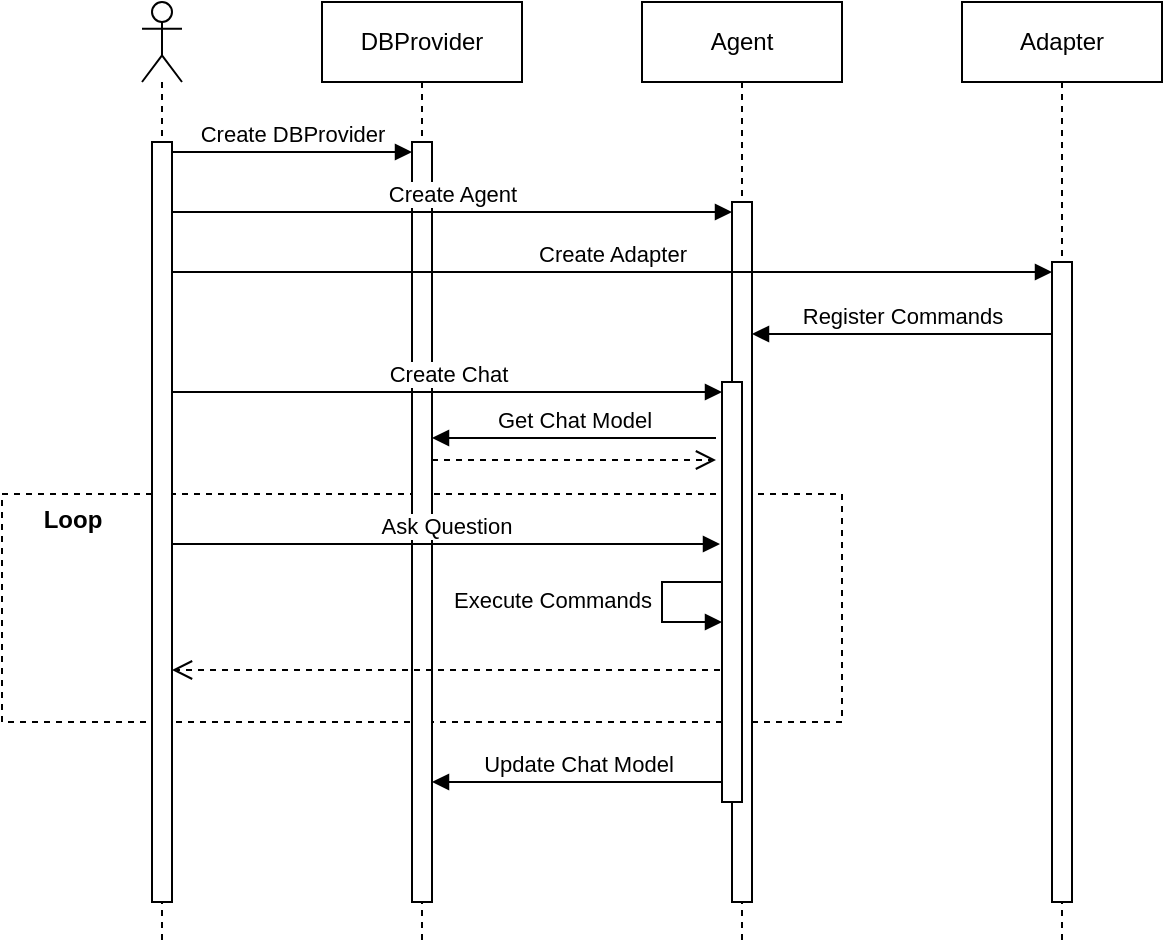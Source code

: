 <mxfile version="26.3.0">
  <diagram name="Seite-1" id="_BE2GRCPXfkcAuMfUSef">
    <mxGraphModel dx="2066" dy="1157" grid="1" gridSize="10" guides="1" tooltips="1" connect="1" arrows="1" fold="1" page="1" pageScale="1" pageWidth="827" pageHeight="1169" math="0" shadow="0">
      <root>
        <mxCell id="0" />
        <mxCell id="1" parent="0" />
        <mxCell id="Y28w9YVnGsoi671vJIPO-21" value="" style="rounded=0;whiteSpace=wrap;html=1;fillColor=none;dashed=1;" vertex="1" parent="1">
          <mxGeometry x="480" y="696" width="420" height="114" as="geometry" />
        </mxCell>
        <mxCell id="Y28w9YVnGsoi671vJIPO-1" value="" style="shape=umlLifeline;perimeter=lifelinePerimeter;whiteSpace=wrap;html=1;container=1;dropTarget=0;collapsible=0;recursiveResize=0;outlineConnect=0;portConstraint=eastwest;newEdgeStyle={&quot;curved&quot;:0,&quot;rounded&quot;:0};participant=umlActor;" vertex="1" parent="1">
          <mxGeometry x="550" y="450" width="20" height="470" as="geometry" />
        </mxCell>
        <mxCell id="Y28w9YVnGsoi671vJIPO-9" value="" style="html=1;points=[[0,0,0,0,5],[0,1,0,0,-5],[1,0,0,0,5],[1,1,0,0,-5]];perimeter=orthogonalPerimeter;outlineConnect=0;targetShapes=umlLifeline;portConstraint=eastwest;newEdgeStyle={&quot;curved&quot;:0,&quot;rounded&quot;:0};" vertex="1" parent="Y28w9YVnGsoi671vJIPO-1">
          <mxGeometry x="5" y="70" width="10" height="380" as="geometry" />
        </mxCell>
        <mxCell id="Y28w9YVnGsoi671vJIPO-3" value="DBProvider" style="shape=umlLifeline;perimeter=lifelinePerimeter;whiteSpace=wrap;html=1;container=1;dropTarget=0;collapsible=0;recursiveResize=0;outlineConnect=0;portConstraint=eastwest;newEdgeStyle={&quot;curved&quot;:0,&quot;rounded&quot;:0};" vertex="1" parent="1">
          <mxGeometry x="640" y="450" width="100" height="470" as="geometry" />
        </mxCell>
        <mxCell id="Y28w9YVnGsoi671vJIPO-11" value="" style="html=1;points=[[0,0,0,0,5],[0,1,0,0,-5],[1,0,0,0,5],[1,1,0,0,-5]];perimeter=orthogonalPerimeter;outlineConnect=0;targetShapes=umlLifeline;portConstraint=eastwest;newEdgeStyle={&quot;curved&quot;:0,&quot;rounded&quot;:0};" vertex="1" parent="Y28w9YVnGsoi671vJIPO-3">
          <mxGeometry x="45" y="70" width="10" height="380" as="geometry" />
        </mxCell>
        <mxCell id="Y28w9YVnGsoi671vJIPO-4" value="Agent" style="shape=umlLifeline;perimeter=lifelinePerimeter;whiteSpace=wrap;html=1;container=1;dropTarget=0;collapsible=0;recursiveResize=0;outlineConnect=0;portConstraint=eastwest;newEdgeStyle={&quot;curved&quot;:0,&quot;rounded&quot;:0};" vertex="1" parent="1">
          <mxGeometry x="800" y="450" width="100" height="470" as="geometry" />
        </mxCell>
        <mxCell id="Y28w9YVnGsoi671vJIPO-14" value="" style="html=1;points=[[0,0,0,0,5],[0,1,0,0,-5],[1,0,0,0,5],[1,1,0,0,-5]];perimeter=orthogonalPerimeter;outlineConnect=0;targetShapes=umlLifeline;portConstraint=eastwest;newEdgeStyle={&quot;curved&quot;:0,&quot;rounded&quot;:0};" vertex="1" parent="Y28w9YVnGsoi671vJIPO-4">
          <mxGeometry x="45" y="100" width="10" height="350" as="geometry" />
        </mxCell>
        <mxCell id="Y28w9YVnGsoi671vJIPO-19" value="" style="html=1;points=[[0,0,0,0,5],[0,1,0,0,-5],[1,0,0,0,5],[1,1,0,0,-5]];perimeter=orthogonalPerimeter;outlineConnect=0;targetShapes=umlLifeline;portConstraint=eastwest;newEdgeStyle={&quot;curved&quot;:0,&quot;rounded&quot;:0};" vertex="1" parent="Y28w9YVnGsoi671vJIPO-4">
          <mxGeometry x="40" y="190" width="10" height="210" as="geometry" />
        </mxCell>
        <mxCell id="Y28w9YVnGsoi671vJIPO-32" value="Execute Commands" style="html=1;verticalAlign=bottom;endArrow=block;curved=0;rounded=0;" edge="1" parent="Y28w9YVnGsoi671vJIPO-4" source="Y28w9YVnGsoi671vJIPO-19" target="Y28w9YVnGsoi671vJIPO-19">
          <mxGeometry x="0.2" y="-55" relative="1" as="geometry">
            <mxPoint x="-70" y="356" as="sourcePoint" />
            <mxPoint x="38" y="312" as="targetPoint" />
            <Array as="points">
              <mxPoint x="10" y="290" />
              <mxPoint x="10" y="310" />
            </Array>
            <mxPoint as="offset" />
          </mxGeometry>
        </mxCell>
        <mxCell id="Y28w9YVnGsoi671vJIPO-8" value="Adapter" style="shape=umlLifeline;perimeter=lifelinePerimeter;whiteSpace=wrap;html=1;container=1;dropTarget=0;collapsible=0;recursiveResize=0;outlineConnect=0;portConstraint=eastwest;newEdgeStyle={&quot;curved&quot;:0,&quot;rounded&quot;:0};" vertex="1" parent="1">
          <mxGeometry x="960" y="450" width="100" height="470" as="geometry" />
        </mxCell>
        <mxCell id="Y28w9YVnGsoi671vJIPO-16" value="" style="html=1;points=[[0,0,0,0,5],[0,1,0,0,-5],[1,0,0,0,5],[1,1,0,0,-5]];perimeter=orthogonalPerimeter;outlineConnect=0;targetShapes=umlLifeline;portConstraint=eastwest;newEdgeStyle={&quot;curved&quot;:0,&quot;rounded&quot;:0};" vertex="1" parent="Y28w9YVnGsoi671vJIPO-8">
          <mxGeometry x="45" y="130" width="10" height="320" as="geometry" />
        </mxCell>
        <mxCell id="Y28w9YVnGsoi671vJIPO-12" value="Create DBProvider" style="html=1;verticalAlign=bottom;endArrow=block;curved=0;rounded=0;entryX=0;entryY=0;entryDx=0;entryDy=5;exitX=1;exitY=0;exitDx=0;exitDy=5;exitPerimeter=0;entryPerimeter=0;" edge="1" target="Y28w9YVnGsoi671vJIPO-11" parent="1" source="Y28w9YVnGsoi671vJIPO-9">
          <mxGeometry relative="1" as="geometry">
            <mxPoint x="500" y="640" as="sourcePoint" />
            <mxPoint x="430" y="640" as="targetPoint" />
          </mxGeometry>
        </mxCell>
        <mxCell id="Y28w9YVnGsoi671vJIPO-15" value="Create Agent" style="html=1;verticalAlign=bottom;endArrow=block;curved=0;rounded=0;entryX=0;entryY=0;entryDx=0;entryDy=5;entryPerimeter=0;" edge="1" parent="1" source="Y28w9YVnGsoi671vJIPO-9" target="Y28w9YVnGsoi671vJIPO-14">
          <mxGeometry relative="1" as="geometry">
            <mxPoint x="575" y="535" as="sourcePoint" />
            <mxPoint x="695" y="535" as="targetPoint" />
          </mxGeometry>
        </mxCell>
        <mxCell id="Y28w9YVnGsoi671vJIPO-17" value="Create Adapter" style="html=1;verticalAlign=bottom;endArrow=block;curved=0;rounded=0;entryX=0;entryY=0;entryDx=0;entryDy=5;entryPerimeter=0;" edge="1" parent="1" source="Y28w9YVnGsoi671vJIPO-9" target="Y28w9YVnGsoi671vJIPO-16">
          <mxGeometry relative="1" as="geometry">
            <mxPoint x="575" y="565" as="sourcePoint" />
            <mxPoint x="855" y="565" as="targetPoint" />
          </mxGeometry>
        </mxCell>
        <mxCell id="Y28w9YVnGsoi671vJIPO-18" value="Register Commands" style="html=1;verticalAlign=bottom;endArrow=block;curved=0;rounded=0;" edge="1" parent="1" source="Y28w9YVnGsoi671vJIPO-16">
          <mxGeometry relative="1" as="geometry">
            <mxPoint x="575" y="595" as="sourcePoint" />
            <mxPoint x="855" y="616" as="targetPoint" />
          </mxGeometry>
        </mxCell>
        <mxCell id="Y28w9YVnGsoi671vJIPO-20" value="Create Chat" style="html=1;verticalAlign=bottom;endArrow=block;curved=0;rounded=0;entryX=0;entryY=0;entryDx=0;entryDy=5;entryPerimeter=0;" edge="1" parent="1" source="Y28w9YVnGsoi671vJIPO-9" target="Y28w9YVnGsoi671vJIPO-19">
          <mxGeometry relative="1" as="geometry">
            <mxPoint x="575" y="595" as="sourcePoint" />
            <mxPoint x="1015" y="595" as="targetPoint" />
          </mxGeometry>
        </mxCell>
        <mxCell id="Y28w9YVnGsoi671vJIPO-22" value="Loop" style="text;align=center;fontStyle=1;verticalAlign=middle;spacingLeft=3;spacingRight=3;strokeColor=none;rotatable=0;points=[[0,0.5],[1,0.5]];portConstraint=eastwest;html=1;" vertex="1" parent="1">
          <mxGeometry x="480" y="696" width="70" height="26" as="geometry" />
        </mxCell>
        <mxCell id="Y28w9YVnGsoi671vJIPO-24" value="Get Chat Model" style="html=1;verticalAlign=bottom;endArrow=block;curved=0;rounded=0;" edge="1" parent="1" target="Y28w9YVnGsoi671vJIPO-11">
          <mxGeometry relative="1" as="geometry">
            <mxPoint x="837" y="668" as="sourcePoint" />
            <mxPoint x="839" y="695" as="targetPoint" />
          </mxGeometry>
        </mxCell>
        <mxCell id="Y28w9YVnGsoi671vJIPO-27" value="" style="html=1;verticalAlign=bottom;endArrow=open;dashed=1;endSize=8;curved=0;rounded=0;" edge="1" source="Y28w9YVnGsoi671vJIPO-11" parent="1">
          <mxGeometry x="0.038" y="-15" relative="1" as="geometry">
            <mxPoint x="837" y="679" as="targetPoint" />
            <mxPoint as="offset" />
          </mxGeometry>
        </mxCell>
        <mxCell id="Y28w9YVnGsoi671vJIPO-28" value="Ask Question" style="html=1;verticalAlign=bottom;endArrow=block;curved=0;rounded=0;" edge="1" parent="1" source="Y28w9YVnGsoi671vJIPO-9">
          <mxGeometry relative="1" as="geometry">
            <mxPoint x="575" y="655" as="sourcePoint" />
            <mxPoint x="839" y="721" as="targetPoint" />
          </mxGeometry>
        </mxCell>
        <mxCell id="Y28w9YVnGsoi671vJIPO-33" value="" style="html=1;verticalAlign=bottom;endArrow=open;dashed=1;endSize=8;curved=0;rounded=0;" edge="1" parent="1" target="Y28w9YVnGsoi671vJIPO-9">
          <mxGeometry x="0.038" y="-15" relative="1" as="geometry">
            <mxPoint x="847" y="689" as="targetPoint" />
            <mxPoint x="839" y="784" as="sourcePoint" />
            <mxPoint as="offset" />
          </mxGeometry>
        </mxCell>
        <mxCell id="Y28w9YVnGsoi671vJIPO-34" value="Update Chat Model" style="html=1;verticalAlign=bottom;endArrow=block;curved=0;rounded=0;" edge="1" parent="1" target="Y28w9YVnGsoi671vJIPO-11">
          <mxGeometry relative="1" as="geometry">
            <mxPoint x="840" y="840" as="sourcePoint" />
            <mxPoint x="705" y="678" as="targetPoint" />
          </mxGeometry>
        </mxCell>
      </root>
    </mxGraphModel>
  </diagram>
</mxfile>
